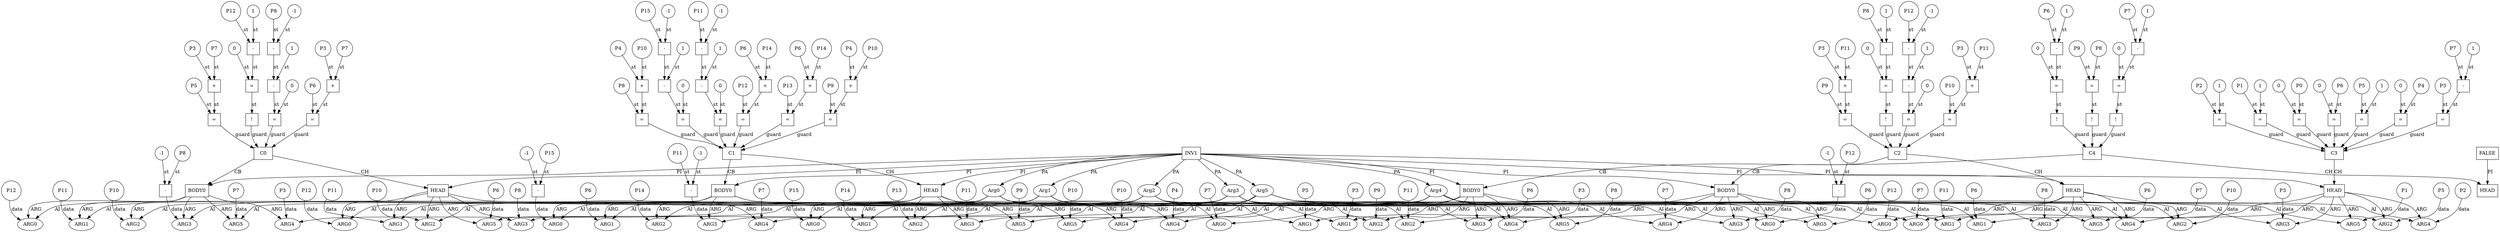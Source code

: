 // Horn Graph
digraph {
	"predicate_0" [label="INV1"  nodeName="predicate_0" class=predicateName GNNNodeID=0 shape="box"]
	"predicateArgument_0" [label="Arg0"  nodeName="predicateArgument_0" class=predicateArgument GNNNodeID=1 shape="ellipse"]
		"predicate_0" -> "predicateArgument_0" [ label="PA"]
	"predicateArgument_1" [label="Arg1"  nodeName="predicateArgument_1" class=predicateArgument GNNNodeID=2 shape="ellipse"]
		"predicate_0" -> "predicateArgument_1" [ label="PA"]
	"predicateArgument_2" [label="Arg2"  nodeName="predicateArgument_2" class=predicateArgument GNNNodeID=3 shape="ellipse"]
		"predicate_0" -> "predicateArgument_2" [ label="PA"]
	"predicateArgument_3" [label="Arg3"  nodeName="predicateArgument_3" class=predicateArgument GNNNodeID=4 shape="ellipse"]
		"predicate_0" -> "predicateArgument_3" [ label="PA"]
	"predicateArgument_4" [label="Arg4"  nodeName="predicateArgument_4" class=predicateArgument GNNNodeID=5 shape="ellipse"]
		"predicate_0" -> "predicateArgument_4" [ label="PA"]
	"predicateArgument_5" [label="Arg5"  nodeName="predicateArgument_5" class=predicateArgument GNNNodeID=6 shape="ellipse"]
		"predicate_0" -> "predicateArgument_5" [ label="PA"]
	"predicate_1" [label="FALSE"  nodeName="predicate_1" class=predicateName GNNNodeID=7 shape="box"]
	"clause_0" [label="C0"  nodeName="clause_0" class=clause GNNNodeID=8 shape="box"]
	"=_9" [label="="  nodeName="=_9" class=operator GNNNodeID=9 shape="square"]
		"=_9" -> "clause_0" [ label="guard"]
	"+_10" [label="+"  nodeName="+_10" class=operator GNNNodeID=10 shape="square"]
		"+_10" -> "=_9" [ label="st"]
	"P3_11" [label="P3"  nodeName="P3_11" class=symbolicConstant GNNNodeID=11 shape="circle"]
		"P3_11" -> "+_10" [ label="st"]
	"P7_12" [label="P7"  nodeName="P7_12" class=symbolicConstant GNNNodeID=12 shape="circle"]
		"P7_12" -> "+_10" [ label="st"]
	"P5_13" [label="P5"  nodeName="P5_13" class=symbolicConstant GNNNodeID=13 shape="circle"]
		"P5_13" -> "=_9" [ label="st"]
	"!_14" [label="!"  nodeName="!_14" class=operator GNNNodeID=14 shape="square"]
		"!_14" -> "clause_0" [ label="guard"]
	">=_15" [label="="  nodeName=">=_15" class=operator GNNNodeID=15 shape="square"]
		">=_15" -> "!_14" [ label="st"]
	"0_16" [label="0"  nodeName="0_16" class=constant GNNNodeID=16 shape="circle"]
		"0_16" -> ">=_15" [ label="st"]
	"-_17" [label="-"  nodeName="-_17" class=operator GNNNodeID=17 shape="square"]
		"-_17" -> ">=_15" [ label="st"]
	"P12_18" [label="P12"  nodeName="P12_18" class=symbolicConstant GNNNodeID=18 shape="circle"]
		"P12_18" -> "-_17" [ label="st"]
	"1_19" [label="1"  nodeName="1_19" class=constant GNNNodeID=19 shape="circle"]
		"1_19" -> "-_17" [ label="st"]
	">=_20" [label="="  nodeName=">=_20" class=operator GNNNodeID=20 shape="square"]
		">=_20" -> "clause_0" [ label="guard"]
	"0_21" [label="0"  nodeName="0_21" class=constant GNNNodeID=21 shape="circle"]
		"0_21" -> ">=_20" [ label="st"]
	"-_22" [label="-"  nodeName="-_22" class=operator GNNNodeID=22 shape="square"]
		"-_22" -> ">=_20" [ label="st"]
	"-_23" [label="-"  nodeName="-_23" class=operator GNNNodeID=23 shape="square"]
		"-_23" -> "-_22" [ label="st"]
	"P8_24" [label="P8"  nodeName="P8_24" class=symbolicConstant GNNNodeID=24 shape="circle"]
		"P8_24" -> "-_23" [ label="st"]
	"-1_25" [label="-1"  nodeName="-1_25" class=constant GNNNodeID=25 shape="circle"]
		"-1_25" -> "-_23" [ label="st"]
	"1_26" [label="1"  nodeName="1_26" class=constant GNNNodeID=26 shape="circle"]
		"1_26" -> "-_22" [ label="st"]
	"=_27" [label="="  nodeName="=_27" class=operator GNNNodeID=27 shape="square"]
		"=_27" -> "clause_0" [ label="guard"]
	"+_28" [label="+"  nodeName="+_28" class=operator GNNNodeID=28 shape="square"]
		"+_28" -> "=_27" [ label="st"]
	"P3_29" [label="P3"  nodeName="P3_29" class=symbolicConstant GNNNodeID=29 shape="circle"]
		"P3_29" -> "+_28" [ label="st"]
	"P7_30" [label="P7"  nodeName="P7_30" class=symbolicConstant GNNNodeID=30 shape="circle"]
		"P7_30" -> "+_28" [ label="st"]
	"P6_31" [label="P6"  nodeName="P6_31" class=symbolicConstant GNNNodeID=31 shape="circle"]
		"P6_31" -> "=_27" [ label="st"]
	"clauseHead_0" [label="HEAD"  nodeName="clauseHead_0" class=clauseHead GNNNodeID=32 shape="box"]
		"clause_0" -> "clauseHead_0" [ label="CH"]
		"predicate_0" -> "clauseHead_0" [ label="PI"]
	"clauseArgument_0" [label="ARG0"  nodeName="clauseArgument_0" class=clauseArg GNNNodeID=33 shape="ellipse"]
		"clauseHead_0" -> "clauseArgument_0" [ label="ARG"]
		"predicateArgument_0" -> "clauseArgument_0" [ label="AI"]
	"P12_34" [label="P12"  nodeName="P12_34" class=symbolicConstant GNNNodeID=34 shape="circle"]
		"P12_34" -> "clauseArgument_0" [ label="data"]
	"clauseArgument_1" [label="ARG1"  nodeName="clauseArgument_1" class=clauseArg GNNNodeID=35 shape="ellipse"]
		"clauseHead_0" -> "clauseArgument_1" [ label="ARG"]
		"predicateArgument_1" -> "clauseArgument_1" [ label="AI"]
	"P11_36" [label="P11"  nodeName="P11_36" class=symbolicConstant GNNNodeID=36 shape="circle"]
		"P11_36" -> "clauseArgument_1" [ label="data"]
	"clauseArgument_2" [label="ARG2"  nodeName="clauseArgument_2" class=clauseArg GNNNodeID=37 shape="ellipse"]
		"clauseHead_0" -> "clauseArgument_2" [ label="ARG"]
		"predicateArgument_2" -> "clauseArgument_2" [ label="AI"]
	"P10_38" [label="P10"  nodeName="P10_38" class=symbolicConstant GNNNodeID=38 shape="circle"]
		"P10_38" -> "clauseArgument_2" [ label="data"]
	"clauseArgument_3" [label="ARG3"  nodeName="clauseArgument_3" class=clauseArg GNNNodeID=39 shape="ellipse"]
		"clauseHead_0" -> "clauseArgument_3" [ label="ARG"]
		"predicateArgument_3" -> "clauseArgument_3" [ label="AI"]
	"P8_40" [label="P8"  nodeName="P8_40" class=symbolicConstant GNNNodeID=40 shape="circle"]
		"P8_40" -> "clauseArgument_3" [ label="data"]
	"clauseArgument_4" [label="ARG4"  nodeName="clauseArgument_4" class=clauseArg GNNNodeID=41 shape="ellipse"]
		"clauseHead_0" -> "clauseArgument_4" [ label="ARG"]
		"predicateArgument_4" -> "clauseArgument_4" [ label="AI"]
	"P7_42" [label="P7"  nodeName="P7_42" class=symbolicConstant GNNNodeID=42 shape="circle"]
		"P7_42" -> "clauseArgument_4" [ label="data"]
	"clauseArgument_5" [label="ARG5"  nodeName="clauseArgument_5" class=clauseArg GNNNodeID=43 shape="ellipse"]
		"clauseHead_0" -> "clauseArgument_5" [ label="ARG"]
		"predicateArgument_5" -> "clauseArgument_5" [ label="AI"]
	"P6_44" [label="P6"  nodeName="P6_44" class=symbolicConstant GNNNodeID=44 shape="circle"]
		"P6_44" -> "clauseArgument_5" [ label="data"]
	"clauseBody_0" [label="BODY0"  nodeName="clauseBody_0" class=clauseBody GNNNodeID=45 shape="box"]
		"clause_0" -> "clauseBody_0" [ label="CB"]
		"predicate_0" -> "clauseBody_0" [ label="PI"]
	"clauseArgument_6" [label="ARG0"  nodeName="clauseArgument_6" class=clauseArg GNNNodeID=46 shape="ellipse"]
		"clauseBody_0" -> "clauseArgument_6" [ label="ARG"]
		"predicateArgument_0" -> "clauseArgument_6" [ label="AI"]
	"P12_47" [label="P12"  nodeName="P12_47" class=symbolicConstant GNNNodeID=47 shape="circle"]
		"P12_47" -> "clauseArgument_6" [ label="data"]
	"clauseArgument_7" [label="ARG1"  nodeName="clauseArgument_7" class=clauseArg GNNNodeID=48 shape="ellipse"]
		"clauseBody_0" -> "clauseArgument_7" [ label="ARG"]
		"predicateArgument_1" -> "clauseArgument_7" [ label="AI"]
	"P11_49" [label="P11"  nodeName="P11_49" class=symbolicConstant GNNNodeID=49 shape="circle"]
		"P11_49" -> "clauseArgument_7" [ label="data"]
	"clauseArgument_8" [label="ARG2"  nodeName="clauseArgument_8" class=clauseArg GNNNodeID=50 shape="ellipse"]
		"clauseBody_0" -> "clauseArgument_8" [ label="ARG"]
		"predicateArgument_2" -> "clauseArgument_8" [ label="AI"]
	"P10_51" [label="P10"  nodeName="P10_51" class=symbolicConstant GNNNodeID=51 shape="circle"]
		"P10_51" -> "clauseArgument_8" [ label="data"]
	"clauseArgument_9" [label="ARG3"  nodeName="clauseArgument_9" class=clauseArg GNNNodeID=52 shape="ellipse"]
		"clauseBody_0" -> "clauseArgument_9" [ label="ARG"]
		"predicateArgument_3" -> "clauseArgument_9" [ label="AI"]
	"-_53" [label="-"  nodeName="-_53" class=operator GNNNodeID=53 shape="square"]
		"-_53" -> "clauseArgument_9" [ label="data"]
	"P8_54" [label="P8"  nodeName="P8_54" class=symbolicConstant GNNNodeID=54 shape="circle"]
		"P8_54" -> "-_53" [ label="st"]
	"-1_55" [label="-1"  nodeName="-1_55" class=constant GNNNodeID=55 shape="circle"]
		"-1_55" -> "-_53" [ label="st"]
	"clauseArgument_10" [label="ARG4"  nodeName="clauseArgument_10" class=clauseArg GNNNodeID=56 shape="ellipse"]
		"clauseBody_0" -> "clauseArgument_10" [ label="ARG"]
		"predicateArgument_4" -> "clauseArgument_10" [ label="AI"]
	"P3_57" [label="P3"  nodeName="P3_57" class=symbolicConstant GNNNodeID=57 shape="circle"]
		"P3_57" -> "clauseArgument_10" [ label="data"]
	"clauseArgument_11" [label="ARG5"  nodeName="clauseArgument_11" class=clauseArg GNNNodeID=58 shape="ellipse"]
		"clauseBody_0" -> "clauseArgument_11" [ label="ARG"]
		"predicateArgument_5" -> "clauseArgument_11" [ label="AI"]
	"P7_59" [label="P7"  nodeName="P7_59" class=symbolicConstant GNNNodeID=59 shape="circle"]
		"P7_59" -> "clauseArgument_11" [ label="data"]
	"clause_1" [label="C1"  nodeName="clause_1" class=clause GNNNodeID=60 shape="box"]
	"=_61" [label="="  nodeName="=_61" class=operator GNNNodeID=61 shape="square"]
		"=_61" -> "clause_1" [ label="guard"]
	"+_62" [label="+"  nodeName="+_62" class=operator GNNNodeID=62 shape="square"]
		"+_62" -> "=_61" [ label="st"]
	"P4_63" [label="P4"  nodeName="P4_63" class=symbolicConstant GNNNodeID=63 shape="circle"]
		"P4_63" -> "+_62" [ label="st"]
	"P10_64" [label="P10"  nodeName="P10_64" class=symbolicConstant GNNNodeID=64 shape="circle"]
		"P10_64" -> "+_62" [ label="st"]
	"P8_65" [label="P8"  nodeName="P8_65" class=symbolicConstant GNNNodeID=65 shape="circle"]
		"P8_65" -> "=_61" [ label="st"]
	">=_66" [label="="  nodeName=">=_66" class=operator GNNNodeID=66 shape="square"]
		">=_66" -> "clause_1" [ label="guard"]
	"0_67" [label="0"  nodeName="0_67" class=constant GNNNodeID=67 shape="circle"]
		"0_67" -> ">=_66" [ label="st"]
	"-_68" [label="-"  nodeName="-_68" class=operator GNNNodeID=68 shape="square"]
		"-_68" -> ">=_66" [ label="st"]
	"-_69" [label="-"  nodeName="-_69" class=operator GNNNodeID=69 shape="square"]
		"-_69" -> "-_68" [ label="st"]
	"P15_70" [label="P15"  nodeName="P15_70" class=symbolicConstant GNNNodeID=70 shape="circle"]
		"P15_70" -> "-_69" [ label="st"]
	"-1_71" [label="-1"  nodeName="-1_71" class=constant GNNNodeID=71 shape="circle"]
		"-1_71" -> "-_69" [ label="st"]
	"1_72" [label="1"  nodeName="1_72" class=constant GNNNodeID=72 shape="circle"]
		"1_72" -> "-_68" [ label="st"]
	">=_73" [label="="  nodeName=">=_73" class=operator GNNNodeID=73 shape="square"]
		">=_73" -> "clause_1" [ label="guard"]
	"0_74" [label="0"  nodeName="0_74" class=constant GNNNodeID=74 shape="circle"]
		"0_74" -> ">=_73" [ label="st"]
	"-_75" [label="-"  nodeName="-_75" class=operator GNNNodeID=75 shape="square"]
		"-_75" -> ">=_73" [ label="st"]
	"-_76" [label="-"  nodeName="-_76" class=operator GNNNodeID=76 shape="square"]
		"-_76" -> "-_75" [ label="st"]
	"P11_77" [label="P11"  nodeName="P11_77" class=symbolicConstant GNNNodeID=77 shape="circle"]
		"P11_77" -> "-_76" [ label="st"]
	"-1_78" [label="-1"  nodeName="-1_78" class=constant GNNNodeID=78 shape="circle"]
		"-1_78" -> "-_76" [ label="st"]
	"1_79" [label="1"  nodeName="1_79" class=constant GNNNodeID=79 shape="circle"]
		"1_79" -> "-_75" [ label="st"]
	"=_80" [label="="  nodeName="=_80" class=operator GNNNodeID=80 shape="square"]
		"=_80" -> "clause_1" [ label="guard"]
	"+_81" [label="+"  nodeName="+_81" class=operator GNNNodeID=81 shape="square"]
		"+_81" -> "=_80" [ label="st"]
	"P6_82" [label="P6"  nodeName="P6_82" class=symbolicConstant GNNNodeID=82 shape="circle"]
		"P6_82" -> "+_81" [ label="st"]
	"P14_83" [label="P14"  nodeName="P14_83" class=symbolicConstant GNNNodeID=83 shape="circle"]
		"P14_83" -> "+_81" [ label="st"]
	"P12_84" [label="P12"  nodeName="P12_84" class=symbolicConstant GNNNodeID=84 shape="circle"]
		"P12_84" -> "=_80" [ label="st"]
	"=_85" [label="="  nodeName="=_85" class=operator GNNNodeID=85 shape="square"]
		"=_85" -> "clause_1" [ label="guard"]
	"+_86" [label="+"  nodeName="+_86" class=operator GNNNodeID=86 shape="square"]
		"+_86" -> "=_85" [ label="st"]
	"P6_87" [label="P6"  nodeName="P6_87" class=symbolicConstant GNNNodeID=87 shape="circle"]
		"P6_87" -> "+_86" [ label="st"]
	"P14_88" [label="P14"  nodeName="P14_88" class=symbolicConstant GNNNodeID=88 shape="circle"]
		"P14_88" -> "+_86" [ label="st"]
	"P13_89" [label="P13"  nodeName="P13_89" class=symbolicConstant GNNNodeID=89 shape="circle"]
		"P13_89" -> "=_85" [ label="st"]
	"=_90" [label="="  nodeName="=_90" class=operator GNNNodeID=90 shape="square"]
		"=_90" -> "clause_1" [ label="guard"]
	"+_91" [label="+"  nodeName="+_91" class=operator GNNNodeID=91 shape="square"]
		"+_91" -> "=_90" [ label="st"]
	"P4_92" [label="P4"  nodeName="P4_92" class=symbolicConstant GNNNodeID=92 shape="circle"]
		"P4_92" -> "+_91" [ label="st"]
	"P10_93" [label="P10"  nodeName="P10_93" class=symbolicConstant GNNNodeID=93 shape="circle"]
		"P10_93" -> "+_91" [ label="st"]
	"P9_94" [label="P9"  nodeName="P9_94" class=symbolicConstant GNNNodeID=94 shape="circle"]
		"P9_94" -> "=_90" [ label="st"]
	"clauseHead_1" [label="HEAD"  nodeName="clauseHead_1" class=clauseHead GNNNodeID=95 shape="box"]
		"clause_1" -> "clauseHead_1" [ label="CH"]
		"predicate_0" -> "clauseHead_1" [ label="PI"]
	"clauseArgument_12" [label="ARG0"  nodeName="clauseArgument_12" class=clauseArg GNNNodeID=96 shape="ellipse"]
		"clauseHead_1" -> "clauseArgument_12" [ label="ARG"]
		"predicateArgument_0" -> "clauseArgument_12" [ label="AI"]
	"P15_97" [label="P15"  nodeName="P15_97" class=symbolicConstant GNNNodeID=97 shape="circle"]
		"P15_97" -> "clauseArgument_12" [ label="data"]
	"clauseArgument_13" [label="ARG1"  nodeName="clauseArgument_13" class=clauseArg GNNNodeID=98 shape="ellipse"]
		"clauseHead_1" -> "clauseArgument_13" [ label="ARG"]
		"predicateArgument_1" -> "clauseArgument_13" [ label="AI"]
	"P14_99" [label="P14"  nodeName="P14_99" class=symbolicConstant GNNNodeID=99 shape="circle"]
		"P14_99" -> "clauseArgument_13" [ label="data"]
	"clauseArgument_14" [label="ARG2"  nodeName="clauseArgument_14" class=clauseArg GNNNodeID=100 shape="ellipse"]
		"clauseHead_1" -> "clauseArgument_14" [ label="ARG"]
		"predicateArgument_2" -> "clauseArgument_14" [ label="AI"]
	"P13_101" [label="P13"  nodeName="P13_101" class=symbolicConstant GNNNodeID=101 shape="circle"]
		"P13_101" -> "clauseArgument_14" [ label="data"]
	"clauseArgument_15" [label="ARG3"  nodeName="clauseArgument_15" class=clauseArg GNNNodeID=102 shape="ellipse"]
		"clauseHead_1" -> "clauseArgument_15" [ label="ARG"]
		"predicateArgument_3" -> "clauseArgument_15" [ label="AI"]
	"P11_103" [label="P11"  nodeName="P11_103" class=symbolicConstant GNNNodeID=103 shape="circle"]
		"P11_103" -> "clauseArgument_15" [ label="data"]
	"clauseArgument_16" [label="ARG4"  nodeName="clauseArgument_16" class=clauseArg GNNNodeID=104 shape="ellipse"]
		"clauseHead_1" -> "clauseArgument_16" [ label="ARG"]
		"predicateArgument_4" -> "clauseArgument_16" [ label="AI"]
	"P10_105" [label="P10"  nodeName="P10_105" class=symbolicConstant GNNNodeID=105 shape="circle"]
		"P10_105" -> "clauseArgument_16" [ label="data"]
	"clauseArgument_17" [label="ARG5"  nodeName="clauseArgument_17" class=clauseArg GNNNodeID=106 shape="ellipse"]
		"clauseHead_1" -> "clauseArgument_17" [ label="ARG"]
		"predicateArgument_5" -> "clauseArgument_17" [ label="AI"]
	"P9_107" [label="P9"  nodeName="P9_107" class=symbolicConstant GNNNodeID=107 shape="circle"]
		"P9_107" -> "clauseArgument_17" [ label="data"]
	"clauseBody_1" [label="BODY0"  nodeName="clauseBody_1" class=clauseBody GNNNodeID=108 shape="box"]
		"clause_1" -> "clauseBody_1" [ label="CB"]
		"predicate_0" -> "clauseBody_1" [ label="PI"]
	"clauseArgument_18" [label="ARG0"  nodeName="clauseArgument_18" class=clauseArg GNNNodeID=109 shape="ellipse"]
		"clauseBody_1" -> "clauseArgument_18" [ label="ARG"]
		"predicateArgument_0" -> "clauseArgument_18" [ label="AI"]
	"-_110" [label="-"  nodeName="-_110" class=operator GNNNodeID=110 shape="square"]
		"-_110" -> "clauseArgument_18" [ label="data"]
	"P15_111" [label="P15"  nodeName="P15_111" class=symbolicConstant GNNNodeID=111 shape="circle"]
		"P15_111" -> "-_110" [ label="st"]
	"-1_112" [label="-1"  nodeName="-1_112" class=constant GNNNodeID=112 shape="circle"]
		"-1_112" -> "-_110" [ label="st"]
	"clauseArgument_19" [label="ARG1"  nodeName="clauseArgument_19" class=clauseArg GNNNodeID=113 shape="ellipse"]
		"clauseBody_1" -> "clauseArgument_19" [ label="ARG"]
		"predicateArgument_1" -> "clauseArgument_19" [ label="AI"]
	"P6_114" [label="P6"  nodeName="P6_114" class=symbolicConstant GNNNodeID=114 shape="circle"]
		"P6_114" -> "clauseArgument_19" [ label="data"]
	"clauseArgument_20" [label="ARG2"  nodeName="clauseArgument_20" class=clauseArg GNNNodeID=115 shape="ellipse"]
		"clauseBody_1" -> "clauseArgument_20" [ label="ARG"]
		"predicateArgument_2" -> "clauseArgument_20" [ label="AI"]
	"P14_116" [label="P14"  nodeName="P14_116" class=symbolicConstant GNNNodeID=116 shape="circle"]
		"P14_116" -> "clauseArgument_20" [ label="data"]
	"clauseArgument_21" [label="ARG3"  nodeName="clauseArgument_21" class=clauseArg GNNNodeID=117 shape="ellipse"]
		"clauseBody_1" -> "clauseArgument_21" [ label="ARG"]
		"predicateArgument_3" -> "clauseArgument_21" [ label="AI"]
	"-_118" [label="-"  nodeName="-_118" class=operator GNNNodeID=118 shape="square"]
		"-_118" -> "clauseArgument_21" [ label="data"]
	"P11_119" [label="P11"  nodeName="P11_119" class=symbolicConstant GNNNodeID=119 shape="circle"]
		"P11_119" -> "-_118" [ label="st"]
	"-1_120" [label="-1"  nodeName="-1_120" class=constant GNNNodeID=120 shape="circle"]
		"-1_120" -> "-_118" [ label="st"]
	"clauseArgument_22" [label="ARG4"  nodeName="clauseArgument_22" class=clauseArg GNNNodeID=121 shape="ellipse"]
		"clauseBody_1" -> "clauseArgument_22" [ label="ARG"]
		"predicateArgument_4" -> "clauseArgument_22" [ label="AI"]
	"P4_122" [label="P4"  nodeName="P4_122" class=symbolicConstant GNNNodeID=122 shape="circle"]
		"P4_122" -> "clauseArgument_22" [ label="data"]
	"clauseArgument_23" [label="ARG5"  nodeName="clauseArgument_23" class=clauseArg GNNNodeID=123 shape="ellipse"]
		"clauseBody_1" -> "clauseArgument_23" [ label="ARG"]
		"predicateArgument_5" -> "clauseArgument_23" [ label="AI"]
	"P10_124" [label="P10"  nodeName="P10_124" class=symbolicConstant GNNNodeID=124 shape="circle"]
		"P10_124" -> "clauseArgument_23" [ label="data"]
	"clause_2" [label="C2"  nodeName="clause_2" class=clause GNNNodeID=125 shape="box"]
	"=_126" [label="="  nodeName="=_126" class=operator GNNNodeID=126 shape="square"]
		"=_126" -> "clause_2" [ label="guard"]
	"+_127" [label="+"  nodeName="+_127" class=operator GNNNodeID=127 shape="square"]
		"+_127" -> "=_126" [ label="st"]
	"P3_128" [label="P3"  nodeName="P3_128" class=symbolicConstant GNNNodeID=128 shape="circle"]
		"P3_128" -> "+_127" [ label="st"]
	"P11_129" [label="P11"  nodeName="P11_129" class=symbolicConstant GNNNodeID=129 shape="circle"]
		"P11_129" -> "+_127" [ label="st"]
	"P9_130" [label="P9"  nodeName="P9_130" class=symbolicConstant GNNNodeID=130 shape="circle"]
		"P9_130" -> "=_126" [ label="st"]
	"!_131" [label="!"  nodeName="!_131" class=operator GNNNodeID=131 shape="square"]
		"!_131" -> "clause_2" [ label="guard"]
	">=_132" [label="="  nodeName=">=_132" class=operator GNNNodeID=132 shape="square"]
		">=_132" -> "!_131" [ label="st"]
	"0_133" [label="0"  nodeName="0_133" class=constant GNNNodeID=133 shape="circle"]
		"0_133" -> ">=_132" [ label="st"]
	"-_134" [label="-"  nodeName="-_134" class=operator GNNNodeID=134 shape="square"]
		"-_134" -> ">=_132" [ label="st"]
	"P8_135" [label="P8"  nodeName="P8_135" class=symbolicConstant GNNNodeID=135 shape="circle"]
		"P8_135" -> "-_134" [ label="st"]
	"1_136" [label="1"  nodeName="1_136" class=constant GNNNodeID=136 shape="circle"]
		"1_136" -> "-_134" [ label="st"]
	">=_137" [label="="  nodeName=">=_137" class=operator GNNNodeID=137 shape="square"]
		">=_137" -> "clause_2" [ label="guard"]
	"0_138" [label="0"  nodeName="0_138" class=constant GNNNodeID=138 shape="circle"]
		"0_138" -> ">=_137" [ label="st"]
	"-_139" [label="-"  nodeName="-_139" class=operator GNNNodeID=139 shape="square"]
		"-_139" -> ">=_137" [ label="st"]
	"-_140" [label="-"  nodeName="-_140" class=operator GNNNodeID=140 shape="square"]
		"-_140" -> "-_139" [ label="st"]
	"P12_141" [label="P12"  nodeName="P12_141" class=symbolicConstant GNNNodeID=141 shape="circle"]
		"P12_141" -> "-_140" [ label="st"]
	"-1_142" [label="-1"  nodeName="-1_142" class=constant GNNNodeID=142 shape="circle"]
		"-1_142" -> "-_140" [ label="st"]
	"1_143" [label="1"  nodeName="1_143" class=constant GNNNodeID=143 shape="circle"]
		"1_143" -> "-_139" [ label="st"]
	"=_144" [label="="  nodeName="=_144" class=operator GNNNodeID=144 shape="square"]
		"=_144" -> "clause_2" [ label="guard"]
	"+_145" [label="+"  nodeName="+_145" class=operator GNNNodeID=145 shape="square"]
		"+_145" -> "=_144" [ label="st"]
	"P3_146" [label="P3"  nodeName="P3_146" class=symbolicConstant GNNNodeID=146 shape="circle"]
		"P3_146" -> "+_145" [ label="st"]
	"P11_147" [label="P11"  nodeName="P11_147" class=symbolicConstant GNNNodeID=147 shape="circle"]
		"P11_147" -> "+_145" [ label="st"]
	"P10_148" [label="P10"  nodeName="P10_148" class=symbolicConstant GNNNodeID=148 shape="circle"]
		"P10_148" -> "=_144" [ label="st"]
	"clauseHead_2" [label="HEAD"  nodeName="clauseHead_2" class=clauseHead GNNNodeID=149 shape="box"]
		"clause_2" -> "clauseHead_2" [ label="CH"]
		"predicate_0" -> "clauseHead_2" [ label="PI"]
	"clauseArgument_24" [label="ARG0"  nodeName="clauseArgument_24" class=clauseArg GNNNodeID=150 shape="ellipse"]
		"clauseHead_2" -> "clauseArgument_24" [ label="ARG"]
		"predicateArgument_0" -> "clauseArgument_24" [ label="AI"]
	"P12_151" [label="P12"  nodeName="P12_151" class=symbolicConstant GNNNodeID=151 shape="circle"]
		"P12_151" -> "clauseArgument_24" [ label="data"]
	"clauseArgument_25" [label="ARG1"  nodeName="clauseArgument_25" class=clauseArg GNNNodeID=152 shape="ellipse"]
		"clauseHead_2" -> "clauseArgument_25" [ label="ARG"]
		"predicateArgument_1" -> "clauseArgument_25" [ label="AI"]
	"P11_153" [label="P11"  nodeName="P11_153" class=symbolicConstant GNNNodeID=153 shape="circle"]
		"P11_153" -> "clauseArgument_25" [ label="data"]
	"clauseArgument_26" [label="ARG2"  nodeName="clauseArgument_26" class=clauseArg GNNNodeID=154 shape="ellipse"]
		"clauseHead_2" -> "clauseArgument_26" [ label="ARG"]
		"predicateArgument_2" -> "clauseArgument_26" [ label="AI"]
	"P10_155" [label="P10"  nodeName="P10_155" class=symbolicConstant GNNNodeID=155 shape="circle"]
		"P10_155" -> "clauseArgument_26" [ label="data"]
	"clauseArgument_27" [label="ARG3"  nodeName="clauseArgument_27" class=clauseArg GNNNodeID=156 shape="ellipse"]
		"clauseHead_2" -> "clauseArgument_27" [ label="ARG"]
		"predicateArgument_3" -> "clauseArgument_27" [ label="AI"]
	"P8_157" [label="P8"  nodeName="P8_157" class=symbolicConstant GNNNodeID=157 shape="circle"]
		"P8_157" -> "clauseArgument_27" [ label="data"]
	"clauseArgument_28" [label="ARG4"  nodeName="clauseArgument_28" class=clauseArg GNNNodeID=158 shape="ellipse"]
		"clauseHead_2" -> "clauseArgument_28" [ label="ARG"]
		"predicateArgument_4" -> "clauseArgument_28" [ label="AI"]
	"P7_159" [label="P7"  nodeName="P7_159" class=symbolicConstant GNNNodeID=159 shape="circle"]
		"P7_159" -> "clauseArgument_28" [ label="data"]
	"clauseArgument_29" [label="ARG5"  nodeName="clauseArgument_29" class=clauseArg GNNNodeID=160 shape="ellipse"]
		"clauseHead_2" -> "clauseArgument_29" [ label="ARG"]
		"predicateArgument_5" -> "clauseArgument_29" [ label="AI"]
	"P6_161" [label="P6"  nodeName="P6_161" class=symbolicConstant GNNNodeID=161 shape="circle"]
		"P6_161" -> "clauseArgument_29" [ label="data"]
	"clauseBody_2" [label="BODY0"  nodeName="clauseBody_2" class=clauseBody GNNNodeID=162 shape="box"]
		"clause_2" -> "clauseBody_2" [ label="CB"]
		"predicate_0" -> "clauseBody_2" [ label="PI"]
	"clauseArgument_30" [label="ARG0"  nodeName="clauseArgument_30" class=clauseArg GNNNodeID=163 shape="ellipse"]
		"clauseBody_2" -> "clauseArgument_30" [ label="ARG"]
		"predicateArgument_0" -> "clauseArgument_30" [ label="AI"]
	"-_164" [label="-"  nodeName="-_164" class=operator GNNNodeID=164 shape="square"]
		"-_164" -> "clauseArgument_30" [ label="data"]
	"P12_165" [label="P12"  nodeName="P12_165" class=symbolicConstant GNNNodeID=165 shape="circle"]
		"P12_165" -> "-_164" [ label="st"]
	"-1_166" [label="-1"  nodeName="-1_166" class=constant GNNNodeID=166 shape="circle"]
		"-1_166" -> "-_164" [ label="st"]
	"clauseArgument_31" [label="ARG1"  nodeName="clauseArgument_31" class=clauseArg GNNNodeID=167 shape="ellipse"]
		"clauseBody_2" -> "clauseArgument_31" [ label="ARG"]
		"predicateArgument_1" -> "clauseArgument_31" [ label="AI"]
	"P3_168" [label="P3"  nodeName="P3_168" class=symbolicConstant GNNNodeID=168 shape="circle"]
		"P3_168" -> "clauseArgument_31" [ label="data"]
	"clauseArgument_32" [label="ARG2"  nodeName="clauseArgument_32" class=clauseArg GNNNodeID=169 shape="ellipse"]
		"clauseBody_2" -> "clauseArgument_32" [ label="ARG"]
		"predicateArgument_2" -> "clauseArgument_32" [ label="AI"]
	"P11_170" [label="P11"  nodeName="P11_170" class=symbolicConstant GNNNodeID=170 shape="circle"]
		"P11_170" -> "clauseArgument_32" [ label="data"]
	"clauseArgument_33" [label="ARG3"  nodeName="clauseArgument_33" class=clauseArg GNNNodeID=171 shape="ellipse"]
		"clauseBody_2" -> "clauseArgument_33" [ label="ARG"]
		"predicateArgument_3" -> "clauseArgument_33" [ label="AI"]
	"P8_172" [label="P8"  nodeName="P8_172" class=symbolicConstant GNNNodeID=172 shape="circle"]
		"P8_172" -> "clauseArgument_33" [ label="data"]
	"clauseArgument_34" [label="ARG4"  nodeName="clauseArgument_34" class=clauseArg GNNNodeID=173 shape="ellipse"]
		"clauseBody_2" -> "clauseArgument_34" [ label="ARG"]
		"predicateArgument_4" -> "clauseArgument_34" [ label="AI"]
	"P7_174" [label="P7"  nodeName="P7_174" class=symbolicConstant GNNNodeID=174 shape="circle"]
		"P7_174" -> "clauseArgument_34" [ label="data"]
	"clauseArgument_35" [label="ARG5"  nodeName="clauseArgument_35" class=clauseArg GNNNodeID=175 shape="ellipse"]
		"clauseBody_2" -> "clauseArgument_35" [ label="ARG"]
		"predicateArgument_5" -> "clauseArgument_35" [ label="AI"]
	"P6_176" [label="P6"  nodeName="P6_176" class=symbolicConstant GNNNodeID=176 shape="circle"]
		"P6_176" -> "clauseArgument_35" [ label="data"]
	"clause_3" [label="C3"  nodeName="clause_3" class=clause GNNNodeID=177 shape="box"]
	"=_178" [label="="  nodeName="=_178" class=operator GNNNodeID=178 shape="square"]
		"=_178" -> "clause_3" [ label="guard"]
	"0_179" [label="0"  nodeName="0_179" class=constant GNNNodeID=179 shape="circle"]
		"0_179" -> "=_178" [ label="st"]
	"P0_180" [label="P0"  nodeName="P0_180" class=symbolicConstant GNNNodeID=180 shape="circle"]
		"P0_180" -> "=_178" [ label="st"]
	"=_181" [label="="  nodeName="=_181" class=operator GNNNodeID=181 shape="square"]
		"=_181" -> "clause_3" [ label="guard"]
	"0_182" [label="0"  nodeName="0_182" class=constant GNNNodeID=182 shape="circle"]
		"0_182" -> "=_181" [ label="st"]
	"P6_183" [label="P6"  nodeName="P6_183" class=symbolicConstant GNNNodeID=183 shape="circle"]
		"P6_183" -> "=_181" [ label="st"]
	"=_184" [label="="  nodeName="=_184" class=operator GNNNodeID=184 shape="square"]
		"=_184" -> "clause_3" [ label="guard"]
	"P5_185" [label="P5"  nodeName="P5_185" class=symbolicConstant GNNNodeID=185 shape="circle"]
		"P5_185" -> "=_184" [ label="st"]
	"1_186" [label="1"  nodeName="1_186" class=constant GNNNodeID=186 shape="circle"]
		"1_186" -> "=_184" [ label="st"]
	"=_187" [label="="  nodeName="=_187" class=operator GNNNodeID=187 shape="square"]
		"=_187" -> "clause_3" [ label="guard"]
	"0_188" [label="0"  nodeName="0_188" class=constant GNNNodeID=188 shape="circle"]
		"0_188" -> "=_187" [ label="st"]
	"P4_189" [label="P4"  nodeName="P4_189" class=symbolicConstant GNNNodeID=189 shape="circle"]
		"P4_189" -> "=_187" [ label="st"]
	"=_190" [label="="  nodeName="=_190" class=operator GNNNodeID=190 shape="square"]
		"=_190" -> "clause_3" [ label="guard"]
	"P3_191" [label="P3"  nodeName="P3_191" class=symbolicConstant GNNNodeID=191 shape="circle"]
		"P3_191" -> "=_190" [ label="st"]
	"-_192" [label="-"  nodeName="-_192" class=operator GNNNodeID=192 shape="square"]
		"-_192" -> "=_190" [ label="st"]
	"P7_193" [label="P7"  nodeName="P7_193" class=symbolicConstant GNNNodeID=193 shape="circle"]
		"P7_193" -> "-_192" [ label="st"]
	"1_194" [label="1"  nodeName="1_194" class=constant GNNNodeID=194 shape="circle"]
		"1_194" -> "-_192" [ label="st"]
	"=_195" [label="="  nodeName="=_195" class=operator GNNNodeID=195 shape="square"]
		"=_195" -> "clause_3" [ label="guard"]
	"P2_196" [label="P2"  nodeName="P2_196" class=symbolicConstant GNNNodeID=196 shape="circle"]
		"P2_196" -> "=_195" [ label="st"]
	"1_197" [label="1"  nodeName="1_197" class=constant GNNNodeID=197 shape="circle"]
		"1_197" -> "=_195" [ label="st"]
	"=_198" [label="="  nodeName="=_198" class=operator GNNNodeID=198 shape="square"]
		"=_198" -> "clause_3" [ label="guard"]
	"P1_199" [label="P1"  nodeName="P1_199" class=symbolicConstant GNNNodeID=199 shape="circle"]
		"P1_199" -> "=_198" [ label="st"]
	"1_200" [label="1"  nodeName="1_200" class=constant GNNNodeID=200 shape="circle"]
		"1_200" -> "=_198" [ label="st"]
	"clauseHead_3" [label="HEAD"  nodeName="clauseHead_3" class=clauseHead GNNNodeID=201 shape="box"]
		"clause_3" -> "clauseHead_3" [ label="CH"]
		"predicate_0" -> "clauseHead_3" [ label="PI"]
	"clauseArgument_36" [label="ARG0"  nodeName="clauseArgument_36" class=clauseArg GNNNodeID=202 shape="ellipse"]
		"clauseHead_3" -> "clauseArgument_36" [ label="ARG"]
		"predicateArgument_0" -> "clauseArgument_36" [ label="AI"]
	"P7_203" [label="P7"  nodeName="P7_203" class=symbolicConstant GNNNodeID=203 shape="circle"]
		"P7_203" -> "clauseArgument_36" [ label="data"]
	"clauseArgument_37" [label="ARG1"  nodeName="clauseArgument_37" class=clauseArg GNNNodeID=204 shape="ellipse"]
		"clauseHead_3" -> "clauseArgument_37" [ label="ARG"]
		"predicateArgument_1" -> "clauseArgument_37" [ label="AI"]
	"P6_205" [label="P6"  nodeName="P6_205" class=symbolicConstant GNNNodeID=205 shape="circle"]
		"P6_205" -> "clauseArgument_37" [ label="data"]
	"clauseArgument_38" [label="ARG2"  nodeName="clauseArgument_38" class=clauseArg GNNNodeID=206 shape="ellipse"]
		"clauseHead_3" -> "clauseArgument_38" [ label="ARG"]
		"predicateArgument_2" -> "clauseArgument_38" [ label="AI"]
	"P5_207" [label="P5"  nodeName="P5_207" class=symbolicConstant GNNNodeID=207 shape="circle"]
		"P5_207" -> "clauseArgument_38" [ label="data"]
	"clauseArgument_39" [label="ARG3"  nodeName="clauseArgument_39" class=clauseArg GNNNodeID=208 shape="ellipse"]
		"clauseHead_3" -> "clauseArgument_39" [ label="ARG"]
		"predicateArgument_3" -> "clauseArgument_39" [ label="AI"]
	"P3_209" [label="P3"  nodeName="P3_209" class=symbolicConstant GNNNodeID=209 shape="circle"]
		"P3_209" -> "clauseArgument_39" [ label="data"]
	"clauseArgument_40" [label="ARG4"  nodeName="clauseArgument_40" class=clauseArg GNNNodeID=210 shape="ellipse"]
		"clauseHead_3" -> "clauseArgument_40" [ label="ARG"]
		"predicateArgument_4" -> "clauseArgument_40" [ label="AI"]
	"P2_211" [label="P2"  nodeName="P2_211" class=symbolicConstant GNNNodeID=211 shape="circle"]
		"P2_211" -> "clauseArgument_40" [ label="data"]
	"clauseArgument_41" [label="ARG5"  nodeName="clauseArgument_41" class=clauseArg GNNNodeID=212 shape="ellipse"]
		"clauseHead_3" -> "clauseArgument_41" [ label="ARG"]
		"predicateArgument_5" -> "clauseArgument_41" [ label="AI"]
	"P1_213" [label="P1"  nodeName="P1_213" class=symbolicConstant GNNNodeID=213 shape="circle"]
		"P1_213" -> "clauseArgument_41" [ label="data"]
	"clause_4" [label="C4"  nodeName="clause_4" class=clause GNNNodeID=214 shape="box"]
	"!_215" [label="!"  nodeName="!_215" class=operator GNNNodeID=215 shape="square"]
		"!_215" -> "clause_4" [ label="guard"]
	">=_216" [label="="  nodeName=">=_216" class=operator GNNNodeID=216 shape="square"]
		">=_216" -> "!_215" [ label="st"]
	"0_217" [label="0"  nodeName="0_217" class=constant GNNNodeID=217 shape="circle"]
		"0_217" -> ">=_216" [ label="st"]
	"-_218" [label="-"  nodeName="-_218" class=operator GNNNodeID=218 shape="square"]
		"-_218" -> ">=_216" [ label="st"]
	"P7_219" [label="P7"  nodeName="P7_219" class=symbolicConstant GNNNodeID=219 shape="circle"]
		"P7_219" -> "-_218" [ label="st"]
	"1_220" [label="1"  nodeName="1_220" class=constant GNNNodeID=220 shape="circle"]
		"1_220" -> "-_218" [ label="st"]
	"!_221" [label="!"  nodeName="!_221" class=operator GNNNodeID=221 shape="square"]
		"!_221" -> "clause_4" [ label="guard"]
	">=_222" [label="="  nodeName=">=_222" class=operator GNNNodeID=222 shape="square"]
		">=_222" -> "!_221" [ label="st"]
	"0_223" [label="0"  nodeName="0_223" class=constant GNNNodeID=223 shape="circle"]
		"0_223" -> ">=_222" [ label="st"]
	"-_224" [label="-"  nodeName="-_224" class=operator GNNNodeID=224 shape="square"]
		"-_224" -> ">=_222" [ label="st"]
	"P6_225" [label="P6"  nodeName="P6_225" class=symbolicConstant GNNNodeID=225 shape="circle"]
		"P6_225" -> "-_224" [ label="st"]
	"1_226" [label="1"  nodeName="1_226" class=constant GNNNodeID=226 shape="circle"]
		"1_226" -> "-_224" [ label="st"]
	"!_227" [label="!"  nodeName="!_227" class=operator GNNNodeID=227 shape="square"]
		"!_227" -> "clause_4" [ label="guard"]
	"=_228" [label="="  nodeName="=_228" class=operator GNNNodeID=228 shape="square"]
		"=_228" -> "!_227" [ label="st"]
	"P9_229" [label="P9"  nodeName="P9_229" class=symbolicConstant GNNNodeID=229 shape="circle"]
		"P9_229" -> "=_228" [ label="st"]
	"P8_230" [label="P8"  nodeName="P8_230" class=symbolicConstant GNNNodeID=230 shape="circle"]
		"P8_230" -> "=_228" [ label="st"]
	"clauseHead_4" [label="HEAD"  nodeName="clauseHead_4" class=clauseHead GNNNodeID=231 shape="box"]
		"clause_4" -> "clauseHead_4" [ label="CH"]
		"predicate_1" -> "clauseHead_4" [ label="PI"]
	"clauseBody_3" [label="BODY0"  nodeName="clauseBody_3" class=clauseBody GNNNodeID=232 shape="box"]
		"clause_4" -> "clauseBody_3" [ label="CB"]
		"predicate_0" -> "clauseBody_3" [ label="PI"]
	"clauseArgument_42" [label="ARG0"  nodeName="clauseArgument_42" class=clauseArg GNNNodeID=233 shape="ellipse"]
		"clauseBody_3" -> "clauseArgument_42" [ label="ARG"]
		"predicateArgument_0" -> "clauseArgument_42" [ label="AI"]
	"P7_234" [label="P7"  nodeName="P7_234" class=symbolicConstant GNNNodeID=234 shape="circle"]
		"P7_234" -> "clauseArgument_42" [ label="data"]
	"clauseArgument_43" [label="ARG1"  nodeName="clauseArgument_43" class=clauseArg GNNNodeID=235 shape="ellipse"]
		"clauseBody_3" -> "clauseArgument_43" [ label="ARG"]
		"predicateArgument_1" -> "clauseArgument_43" [ label="AI"]
	"P5_236" [label="P5"  nodeName="P5_236" class=symbolicConstant GNNNodeID=236 shape="circle"]
		"P5_236" -> "clauseArgument_43" [ label="data"]
	"clauseArgument_44" [label="ARG2"  nodeName="clauseArgument_44" class=clauseArg GNNNodeID=237 shape="ellipse"]
		"clauseBody_3" -> "clauseArgument_44" [ label="ARG"]
		"predicateArgument_2" -> "clauseArgument_44" [ label="AI"]
	"P9_238" [label="P9"  nodeName="P9_238" class=symbolicConstant GNNNodeID=238 shape="circle"]
		"P9_238" -> "clauseArgument_44" [ label="data"]
	"clauseArgument_45" [label="ARG3"  nodeName="clauseArgument_45" class=clauseArg GNNNodeID=239 shape="ellipse"]
		"clauseBody_3" -> "clauseArgument_45" [ label="ARG"]
		"predicateArgument_3" -> "clauseArgument_45" [ label="AI"]
	"P6_240" [label="P6"  nodeName="P6_240" class=symbolicConstant GNNNodeID=240 shape="circle"]
		"P6_240" -> "clauseArgument_45" [ label="data"]
	"clauseArgument_46" [label="ARG4"  nodeName="clauseArgument_46" class=clauseArg GNNNodeID=241 shape="ellipse"]
		"clauseBody_3" -> "clauseArgument_46" [ label="ARG"]
		"predicateArgument_4" -> "clauseArgument_46" [ label="AI"]
	"P3_242" [label="P3"  nodeName="P3_242" class=symbolicConstant GNNNodeID=242 shape="circle"]
		"P3_242" -> "clauseArgument_46" [ label="data"]
	"clauseArgument_47" [label="ARG5"  nodeName="clauseArgument_47" class=clauseArg GNNNodeID=243 shape="ellipse"]
		"clauseBody_3" -> "clauseArgument_47" [ label="ARG"]
		"predicateArgument_5" -> "clauseArgument_47" [ label="AI"]
	"P8_244" [label="P8"  nodeName="P8_244" class=symbolicConstant GNNNodeID=244 shape="circle"]
		"P8_244" -> "clauseArgument_47" [ label="data"]
}
